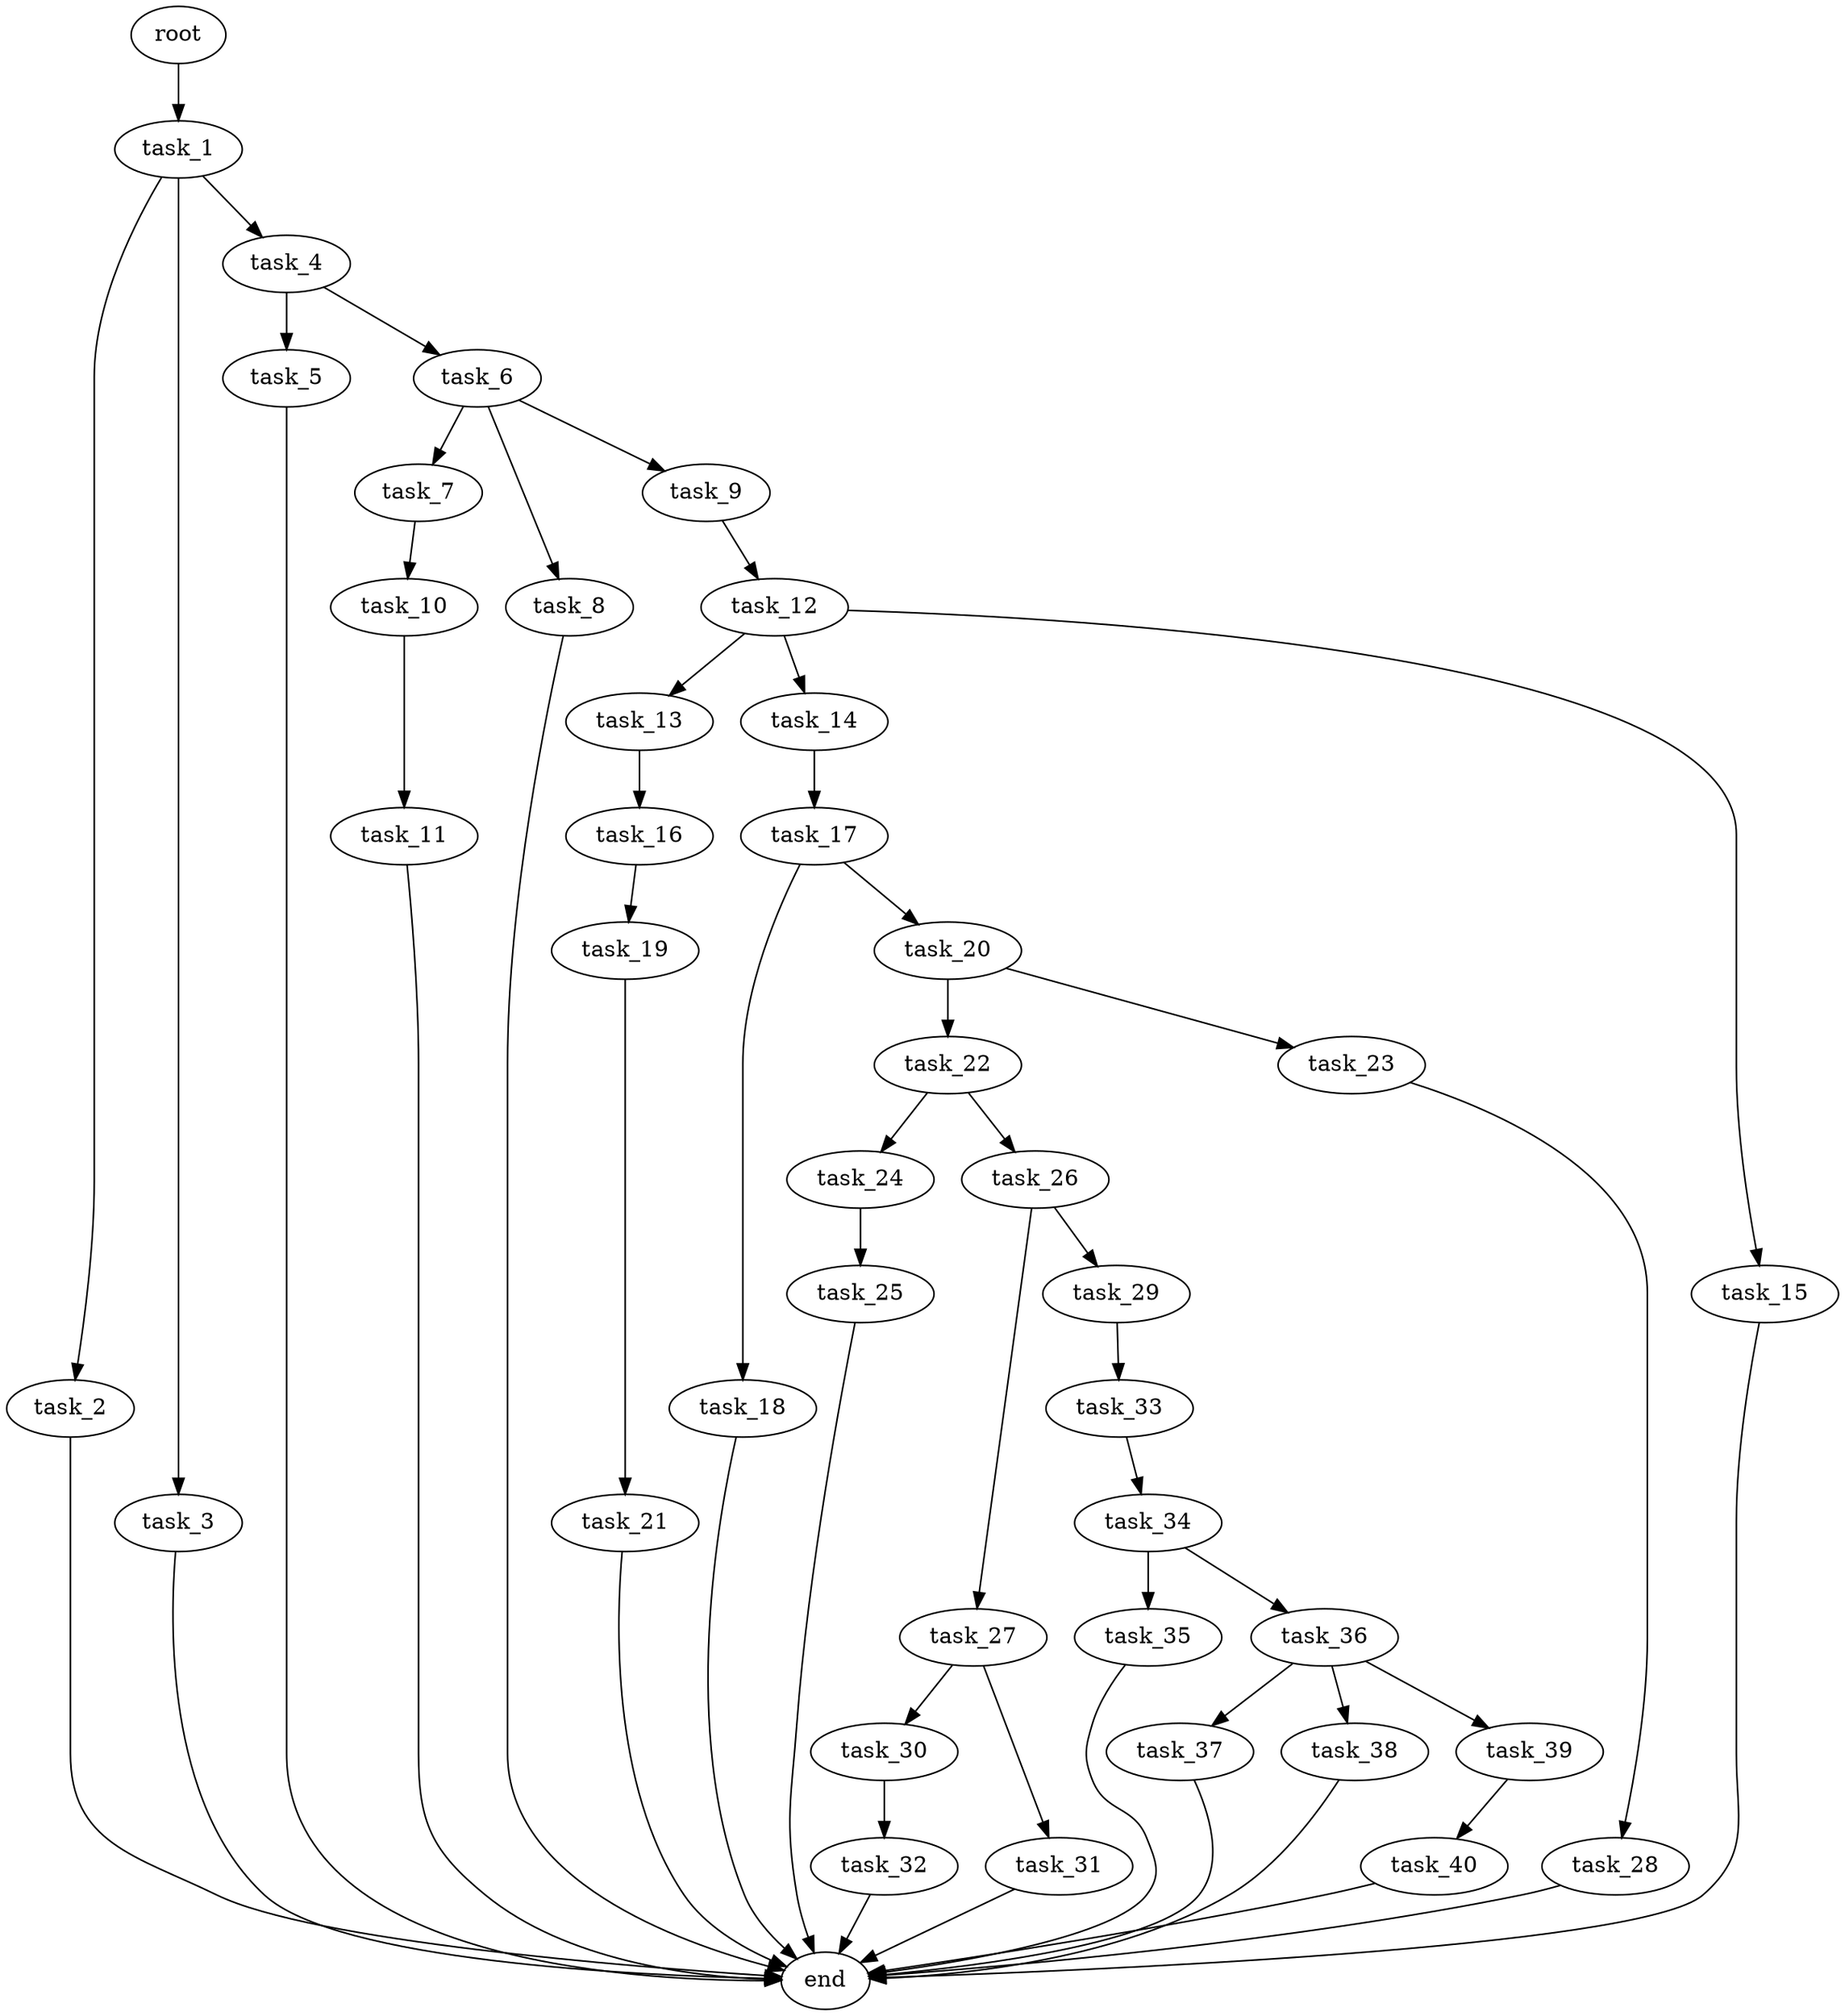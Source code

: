 digraph G {
  root [size="0.000000e+00"];
  task_1 [size="9.153267e+09"];
  task_2 [size="5.058549e+09"];
  task_3 [size="7.185679e+09"];
  task_4 [size="1.539999e+09"];
  task_5 [size="8.341047e+09"];
  task_6 [size="3.201843e+09"];
  task_7 [size="5.768466e+09"];
  task_8 [size="4.939578e+09"];
  task_9 [size="7.497895e+09"];
  task_10 [size="7.905490e+09"];
  task_11 [size="5.321875e+09"];
  task_12 [size="6.815946e+09"];
  task_13 [size="7.545604e+06"];
  task_14 [size="6.435851e+09"];
  task_15 [size="6.823705e+09"];
  task_16 [size="7.924260e+09"];
  task_17 [size="3.687440e+09"];
  task_18 [size="6.955321e+09"];
  task_19 [size="8.830322e+09"];
  task_20 [size="6.636038e+09"];
  task_21 [size="8.678007e+09"];
  task_22 [size="7.555916e+09"];
  task_23 [size="3.902154e+09"];
  task_24 [size="7.277158e+09"];
  task_25 [size="3.319437e+09"];
  task_26 [size="4.566898e+09"];
  task_27 [size="3.841196e+08"];
  task_28 [size="6.730439e+09"];
  task_29 [size="1.680029e+09"];
  task_30 [size="8.997768e+09"];
  task_31 [size="1.759896e+09"];
  task_32 [size="7.464981e+09"];
  task_33 [size="8.524964e+09"];
  task_34 [size="2.683956e+09"];
  task_35 [size="1.826378e+09"];
  task_36 [size="5.236325e+09"];
  task_37 [size="4.607397e+09"];
  task_38 [size="3.941276e+09"];
  task_39 [size="1.404401e+09"];
  task_40 [size="8.264858e+09"];
  end [size="0.000000e+00"];

  root -> task_1 [size="1.000000e-12"];
  task_1 -> task_2 [size="5.058549e+08"];
  task_1 -> task_3 [size="7.185679e+08"];
  task_1 -> task_4 [size="1.539999e+08"];
  task_2 -> end [size="1.000000e-12"];
  task_3 -> end [size="1.000000e-12"];
  task_4 -> task_5 [size="8.341047e+08"];
  task_4 -> task_6 [size="3.201843e+08"];
  task_5 -> end [size="1.000000e-12"];
  task_6 -> task_7 [size="5.768466e+08"];
  task_6 -> task_8 [size="4.939578e+08"];
  task_6 -> task_9 [size="7.497895e+08"];
  task_7 -> task_10 [size="7.905490e+08"];
  task_8 -> end [size="1.000000e-12"];
  task_9 -> task_12 [size="6.815946e+08"];
  task_10 -> task_11 [size="5.321875e+08"];
  task_11 -> end [size="1.000000e-12"];
  task_12 -> task_13 [size="7.545604e+05"];
  task_12 -> task_14 [size="6.435851e+08"];
  task_12 -> task_15 [size="6.823705e+08"];
  task_13 -> task_16 [size="7.924260e+08"];
  task_14 -> task_17 [size="3.687440e+08"];
  task_15 -> end [size="1.000000e-12"];
  task_16 -> task_19 [size="8.830322e+08"];
  task_17 -> task_18 [size="6.955321e+08"];
  task_17 -> task_20 [size="6.636038e+08"];
  task_18 -> end [size="1.000000e-12"];
  task_19 -> task_21 [size="8.678007e+08"];
  task_20 -> task_22 [size="7.555916e+08"];
  task_20 -> task_23 [size="3.902154e+08"];
  task_21 -> end [size="1.000000e-12"];
  task_22 -> task_24 [size="7.277158e+08"];
  task_22 -> task_26 [size="4.566898e+08"];
  task_23 -> task_28 [size="6.730439e+08"];
  task_24 -> task_25 [size="3.319437e+08"];
  task_25 -> end [size="1.000000e-12"];
  task_26 -> task_27 [size="3.841196e+07"];
  task_26 -> task_29 [size="1.680029e+08"];
  task_27 -> task_30 [size="8.997768e+08"];
  task_27 -> task_31 [size="1.759896e+08"];
  task_28 -> end [size="1.000000e-12"];
  task_29 -> task_33 [size="8.524964e+08"];
  task_30 -> task_32 [size="7.464981e+08"];
  task_31 -> end [size="1.000000e-12"];
  task_32 -> end [size="1.000000e-12"];
  task_33 -> task_34 [size="2.683956e+08"];
  task_34 -> task_35 [size="1.826378e+08"];
  task_34 -> task_36 [size="5.236325e+08"];
  task_35 -> end [size="1.000000e-12"];
  task_36 -> task_37 [size="4.607397e+08"];
  task_36 -> task_38 [size="3.941276e+08"];
  task_36 -> task_39 [size="1.404401e+08"];
  task_37 -> end [size="1.000000e-12"];
  task_38 -> end [size="1.000000e-12"];
  task_39 -> task_40 [size="8.264858e+08"];
  task_40 -> end [size="1.000000e-12"];
}
